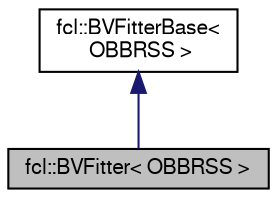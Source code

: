 digraph "fcl::BVFitter&lt; OBBRSS &gt;"
{
  edge [fontname="FreeSans",fontsize="10",labelfontname="FreeSans",labelfontsize="10"];
  node [fontname="FreeSans",fontsize="10",shape=record];
  Node1 [label="fcl::BVFitter\< OBBRSS \>",height=0.2,width=0.4,color="black", fillcolor="grey75", style="filled" fontcolor="black"];
  Node2 -> Node1 [dir="back",color="midnightblue",fontsize="10",style="solid",fontname="FreeSans"];
  Node2 [label="fcl::BVFitterBase\<\l OBBRSS \>",height=0.2,width=0.4,color="black", fillcolor="white", style="filled",URL="$a00013.html"];
}
